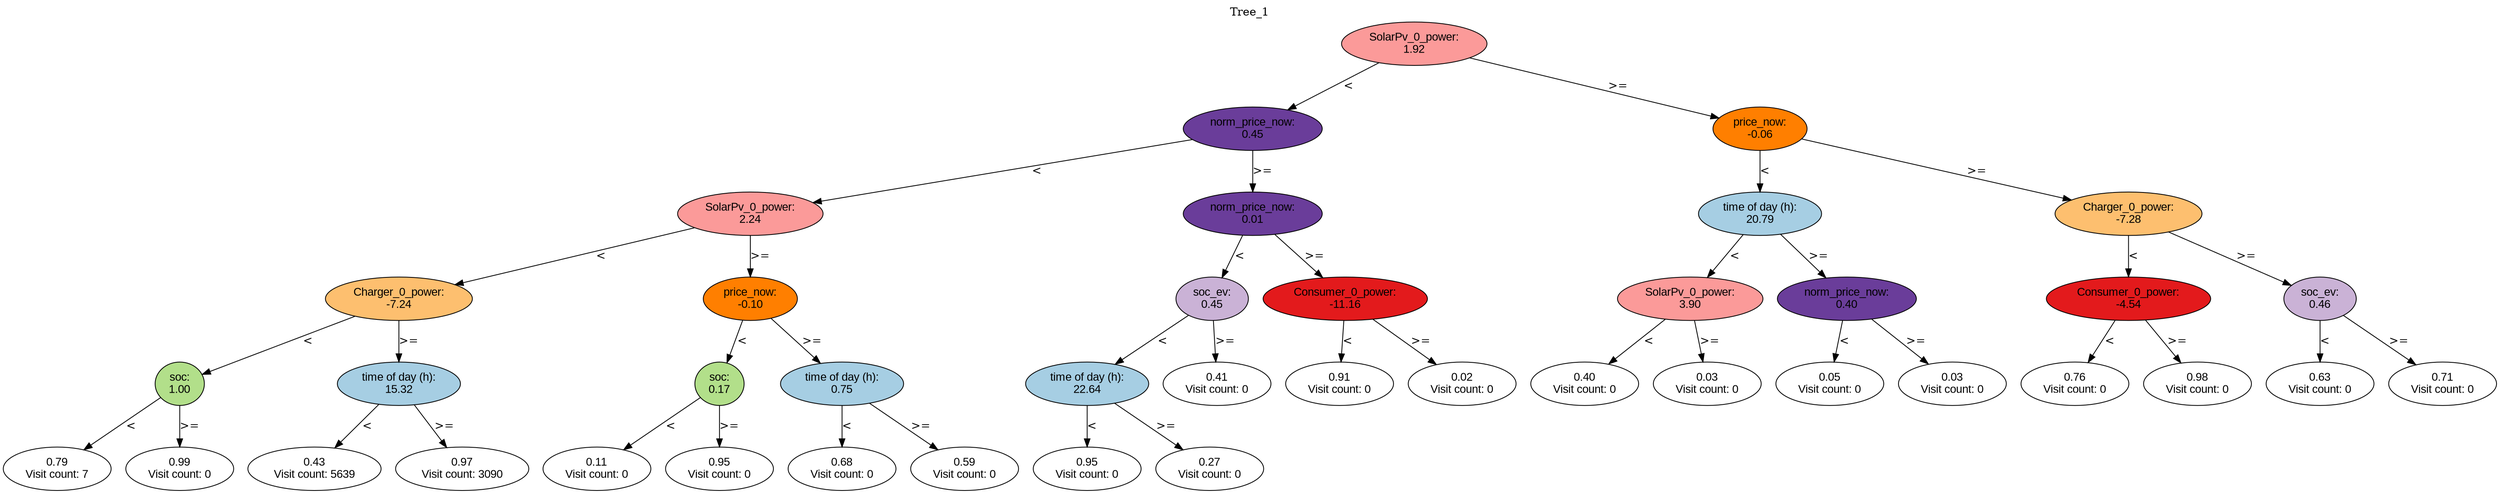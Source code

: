 digraph BST {
    node [fontname="Arial" style=filled colorscheme=paired12];
    0 [ label = "SolarPv_0_power:
1.92" fillcolor=5];
    1 [ label = "norm_price_now:
0.45" fillcolor=10];
    2 [ label = "SolarPv_0_power:
2.24" fillcolor=5];
    3 [ label = "Charger_0_power:
-7.24" fillcolor=7];
    4 [ label = "soc:
1.00" fillcolor=3];
    5 [ label = "0.79
Visit count: 7" fillcolor=white];
    6 [ label = "0.99
Visit count: 0" fillcolor=white];
    7 [ label = "time of day (h):
15.32" fillcolor=1];
    8 [ label = "0.43
Visit count: 5639" fillcolor=white];
    9 [ label = "0.97
Visit count: 3090" fillcolor=white];
    10 [ label = "price_now:
-0.10" fillcolor=8];
    11 [ label = "soc:
0.17" fillcolor=3];
    12 [ label = "0.11
Visit count: 0" fillcolor=white];
    13 [ label = "0.95
Visit count: 0" fillcolor=white];
    14 [ label = "time of day (h):
0.75" fillcolor=1];
    15 [ label = "0.68
Visit count: 0" fillcolor=white];
    16 [ label = "0.59
Visit count: 0" fillcolor=white];
    17 [ label = "norm_price_now:
0.01" fillcolor=10];
    18 [ label = "soc_ev:
0.45" fillcolor=9];
    19 [ label = "time of day (h):
22.64" fillcolor=1];
    20 [ label = "0.95
Visit count: 0" fillcolor=white];
    21 [ label = "0.27
Visit count: 0" fillcolor=white];
    22 [ label = "0.41
Visit count: 0" fillcolor=white];
    23 [ label = "Consumer_0_power:
-11.16" fillcolor=6];
    24 [ label = "0.91
Visit count: 0" fillcolor=white];
    25 [ label = "0.02
Visit count: 0" fillcolor=white];
    26 [ label = "price_now:
-0.06" fillcolor=8];
    27 [ label = "time of day (h):
20.79" fillcolor=1];
    28 [ label = "SolarPv_0_power:
3.90" fillcolor=5];
    29 [ label = "0.40
Visit count: 0" fillcolor=white];
    30 [ label = "0.03
Visit count: 0" fillcolor=white];
    31 [ label = "norm_price_now:
0.40" fillcolor=10];
    32 [ label = "0.05
Visit count: 0" fillcolor=white];
    33 [ label = "0.03
Visit count: 0" fillcolor=white];
    34 [ label = "Charger_0_power:
-7.28" fillcolor=7];
    35 [ label = "Consumer_0_power:
-4.54" fillcolor=6];
    36 [ label = "0.76
Visit count: 0" fillcolor=white];
    37 [ label = "0.98
Visit count: 0" fillcolor=white];
    38 [ label = "soc_ev:
0.46" fillcolor=9];
    39 [ label = "0.63
Visit count: 0" fillcolor=white];
    40 [ label = "0.71
Visit count: 0" fillcolor=white];

    0  -> 1[ label = "<"];
    0  -> 26[ label = ">="];
    1  -> 2[ label = "<"];
    1  -> 17[ label = ">="];
    2  -> 3[ label = "<"];
    2  -> 10[ label = ">="];
    3  -> 4[ label = "<"];
    3  -> 7[ label = ">="];
    4  -> 5[ label = "<"];
    4  -> 6[ label = ">="];
    7  -> 8[ label = "<"];
    7  -> 9[ label = ">="];
    10  -> 11[ label = "<"];
    10  -> 14[ label = ">="];
    11  -> 12[ label = "<"];
    11  -> 13[ label = ">="];
    14  -> 15[ label = "<"];
    14  -> 16[ label = ">="];
    17  -> 18[ label = "<"];
    17  -> 23[ label = ">="];
    18  -> 19[ label = "<"];
    18  -> 22[ label = ">="];
    19  -> 20[ label = "<"];
    19  -> 21[ label = ">="];
    23  -> 24[ label = "<"];
    23  -> 25[ label = ">="];
    26  -> 27[ label = "<"];
    26  -> 34[ label = ">="];
    27  -> 28[ label = "<"];
    27  -> 31[ label = ">="];
    28  -> 29[ label = "<"];
    28  -> 30[ label = ">="];
    31  -> 32[ label = "<"];
    31  -> 33[ label = ">="];
    34  -> 35[ label = "<"];
    34  -> 38[ label = ">="];
    35  -> 36[ label = "<"];
    35  -> 37[ label = ">="];
    38  -> 39[ label = "<"];
    38  -> 40[ label = ">="];

    labelloc="t";
    label="Tree_1";
}
